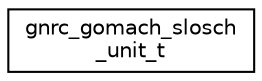 digraph "Graphical Class Hierarchy"
{
 // LATEX_PDF_SIZE
  edge [fontname="Helvetica",fontsize="10",labelfontname="Helvetica",labelfontsize="10"];
  node [fontname="Helvetica",fontsize="10",shape=record];
  rankdir="LR";
  Node0 [label="gnrc_gomach_slosch\l_unit_t",height=0.2,width=0.4,color="black", fillcolor="white", style="filled",URL="$structgnrc__gomach__slosch__unit__t.html",tooltip="GoMacH's slot-schedule-unit."];
}
